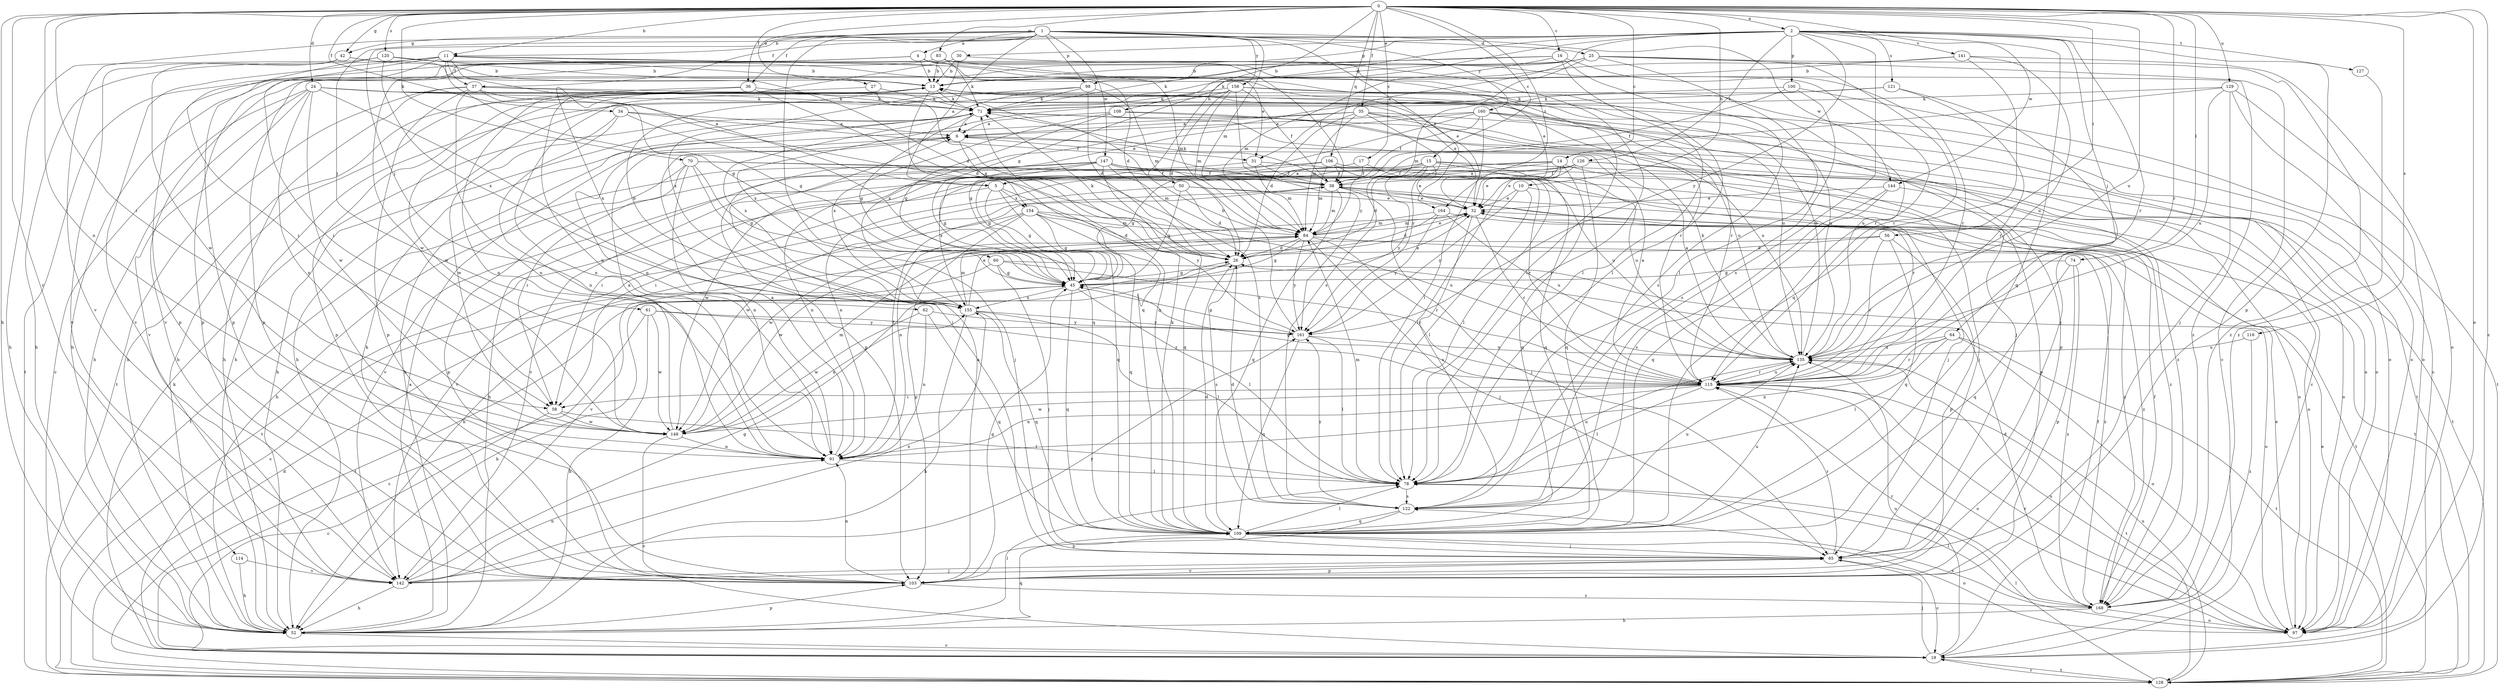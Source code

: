 strict digraph  {
0;
1;
2;
4;
5;
6;
10;
11;
13;
14;
15;
16;
17;
19;
24;
25;
26;
27;
30;
31;
32;
34;
35;
36;
37;
38;
42;
45;
50;
52;
56;
58;
60;
61;
62;
64;
65;
70;
71;
74;
78;
83;
84;
91;
97;
98;
100;
103;
106;
108;
109;
114;
115;
116;
120;
121;
122;
126;
127;
128;
129;
135;
141;
142;
144;
147;
148;
154;
155;
158;
160;
161;
164;
168;
0 -> 2  [label=a];
0 -> 10  [label=b];
0 -> 11  [label=b];
0 -> 14  [label=c];
0 -> 15  [label=c];
0 -> 16  [label=c];
0 -> 17  [label=c];
0 -> 19  [label=c];
0 -> 24  [label=d];
0 -> 27  [label=e];
0 -> 34  [label=f];
0 -> 35  [label=f];
0 -> 36  [label=f];
0 -> 42  [label=g];
0 -> 50  [label=h];
0 -> 52  [label=h];
0 -> 56  [label=i];
0 -> 58  [label=i];
0 -> 70  [label=k];
0 -> 74  [label=l];
0 -> 83  [label=m];
0 -> 91  [label=n];
0 -> 97  [label=o];
0 -> 106  [label=q];
0 -> 114  [label=r];
0 -> 115  [label=r];
0 -> 116  [label=s];
0 -> 120  [label=s];
0 -> 129  [label=u];
0 -> 135  [label=u];
0 -> 144  [label=w];
0 -> 164  [label=z];
1 -> 4  [label=a];
1 -> 5  [label=a];
1 -> 11  [label=b];
1 -> 25  [label=d];
1 -> 36  [label=f];
1 -> 42  [label=g];
1 -> 60  [label=j];
1 -> 61  [label=j];
1 -> 62  [label=j];
1 -> 84  [label=m];
1 -> 98  [label=p];
1 -> 144  [label=w];
1 -> 147  [label=w];
1 -> 158  [label=y];
1 -> 160  [label=y];
1 -> 164  [label=z];
2 -> 30  [label=e];
2 -> 31  [label=e];
2 -> 37  [label=f];
2 -> 45  [label=g];
2 -> 64  [label=j];
2 -> 98  [label=p];
2 -> 100  [label=p];
2 -> 103  [label=p];
2 -> 108  [label=q];
2 -> 109  [label=q];
2 -> 115  [label=r];
2 -> 121  [label=s];
2 -> 122  [label=s];
2 -> 126  [label=t];
2 -> 127  [label=t];
2 -> 141  [label=v];
2 -> 142  [label=v];
2 -> 161  [label=y];
4 -> 13  [label=b];
4 -> 26  [label=d];
4 -> 31  [label=e];
4 -> 103  [label=p];
4 -> 115  [label=r];
4 -> 128  [label=t];
4 -> 148  [label=w];
5 -> 45  [label=g];
5 -> 109  [label=q];
5 -> 128  [label=t];
5 -> 154  [label=x];
5 -> 161  [label=y];
6 -> 31  [label=e];
6 -> 154  [label=x];
10 -> 32  [label=e];
10 -> 78  [label=l];
10 -> 128  [label=t];
10 -> 161  [label=y];
11 -> 5  [label=a];
11 -> 13  [label=b];
11 -> 32  [label=e];
11 -> 37  [label=f];
11 -> 45  [label=g];
11 -> 52  [label=h];
11 -> 58  [label=i];
11 -> 103  [label=p];
11 -> 142  [label=v];
11 -> 168  [label=z];
13 -> 71  [label=k];
13 -> 91  [label=n];
13 -> 103  [label=p];
13 -> 109  [label=q];
13 -> 115  [label=r];
13 -> 135  [label=u];
13 -> 148  [label=w];
14 -> 5  [label=a];
14 -> 32  [label=e];
14 -> 58  [label=i];
14 -> 65  [label=j];
14 -> 78  [label=l];
14 -> 109  [label=q];
14 -> 142  [label=v];
15 -> 5  [label=a];
15 -> 26  [label=d];
15 -> 32  [label=e];
15 -> 38  [label=f];
15 -> 58  [label=i];
15 -> 97  [label=o];
15 -> 109  [label=q];
15 -> 135  [label=u];
15 -> 155  [label=x];
15 -> 161  [label=y];
16 -> 13  [label=b];
16 -> 71  [label=k];
16 -> 78  [label=l];
16 -> 84  [label=m];
16 -> 115  [label=r];
16 -> 122  [label=s];
17 -> 38  [label=f];
17 -> 45  [label=g];
17 -> 78  [label=l];
19 -> 38  [label=f];
19 -> 65  [label=j];
19 -> 71  [label=k];
19 -> 128  [label=t];
19 -> 135  [label=u];
24 -> 19  [label=c];
24 -> 32  [label=e];
24 -> 52  [label=h];
24 -> 65  [label=j];
24 -> 71  [label=k];
24 -> 91  [label=n];
24 -> 115  [label=r];
24 -> 135  [label=u];
24 -> 142  [label=v];
24 -> 148  [label=w];
25 -> 13  [label=b];
25 -> 19  [label=c];
25 -> 71  [label=k];
25 -> 78  [label=l];
25 -> 103  [label=p];
25 -> 115  [label=r];
25 -> 122  [label=s];
25 -> 168  [label=z];
26 -> 45  [label=g];
26 -> 71  [label=k];
26 -> 122  [label=s];
26 -> 128  [label=t];
27 -> 52  [label=h];
27 -> 71  [label=k];
27 -> 122  [label=s];
30 -> 13  [label=b];
30 -> 78  [label=l];
30 -> 91  [label=n];
30 -> 155  [label=x];
31 -> 38  [label=f];
31 -> 52  [label=h];
31 -> 84  [label=m];
31 -> 168  [label=z];
32 -> 84  [label=m];
32 -> 115  [label=r];
32 -> 122  [label=s];
32 -> 148  [label=w];
32 -> 168  [label=z];
34 -> 6  [label=a];
34 -> 38  [label=f];
34 -> 91  [label=n];
34 -> 109  [label=q];
34 -> 148  [label=w];
35 -> 6  [label=a];
35 -> 26  [label=d];
35 -> 52  [label=h];
35 -> 84  [label=m];
35 -> 97  [label=o];
35 -> 135  [label=u];
35 -> 161  [label=y];
35 -> 168  [label=z];
36 -> 26  [label=d];
36 -> 71  [label=k];
36 -> 91  [label=n];
36 -> 155  [label=x];
37 -> 45  [label=g];
37 -> 52  [label=h];
37 -> 71  [label=k];
37 -> 91  [label=n];
37 -> 97  [label=o];
37 -> 103  [label=p];
37 -> 109  [label=q];
37 -> 128  [label=t];
38 -> 32  [label=e];
38 -> 65  [label=j];
38 -> 71  [label=k];
38 -> 84  [label=m];
38 -> 109  [label=q];
38 -> 148  [label=w];
42 -> 13  [label=b];
42 -> 26  [label=d];
42 -> 142  [label=v];
42 -> 148  [label=w];
45 -> 32  [label=e];
45 -> 52  [label=h];
45 -> 78  [label=l];
45 -> 109  [label=q];
45 -> 155  [label=x];
50 -> 26  [label=d];
50 -> 32  [label=e];
50 -> 45  [label=g];
50 -> 142  [label=v];
50 -> 168  [label=z];
52 -> 6  [label=a];
52 -> 13  [label=b];
52 -> 19  [label=c];
52 -> 78  [label=l];
52 -> 103  [label=p];
52 -> 109  [label=q];
56 -> 26  [label=d];
56 -> 103  [label=p];
56 -> 109  [label=q];
56 -> 115  [label=r];
56 -> 142  [label=v];
58 -> 19  [label=c];
58 -> 78  [label=l];
58 -> 148  [label=w];
60 -> 19  [label=c];
60 -> 45  [label=g];
60 -> 65  [label=j];
60 -> 97  [label=o];
60 -> 115  [label=r];
61 -> 19  [label=c];
61 -> 52  [label=h];
61 -> 115  [label=r];
61 -> 148  [label=w];
61 -> 161  [label=y];
62 -> 91  [label=n];
62 -> 109  [label=q];
62 -> 148  [label=w];
62 -> 161  [label=y];
64 -> 78  [label=l];
64 -> 91  [label=n];
64 -> 97  [label=o];
64 -> 115  [label=r];
64 -> 128  [label=t];
64 -> 135  [label=u];
65 -> 19  [label=c];
65 -> 103  [label=p];
65 -> 115  [label=r];
65 -> 142  [label=v];
70 -> 38  [label=f];
70 -> 45  [label=g];
70 -> 52  [label=h];
70 -> 58  [label=i];
70 -> 65  [label=j];
70 -> 91  [label=n];
70 -> 115  [label=r];
71 -> 6  [label=a];
71 -> 45  [label=g];
71 -> 52  [label=h];
71 -> 97  [label=o];
71 -> 155  [label=x];
74 -> 45  [label=g];
74 -> 103  [label=p];
74 -> 109  [label=q];
74 -> 168  [label=z];
78 -> 84  [label=m];
78 -> 122  [label=s];
78 -> 135  [label=u];
83 -> 13  [label=b];
83 -> 38  [label=f];
83 -> 52  [label=h];
83 -> 71  [label=k];
83 -> 78  [label=l];
83 -> 84  [label=m];
83 -> 103  [label=p];
84 -> 26  [label=d];
84 -> 32  [label=e];
84 -> 45  [label=g];
84 -> 65  [label=j];
84 -> 115  [label=r];
84 -> 148  [label=w];
84 -> 161  [label=y];
84 -> 168  [label=z];
91 -> 6  [label=a];
91 -> 38  [label=f];
91 -> 78  [label=l];
97 -> 32  [label=e];
97 -> 115  [label=r];
97 -> 122  [label=s];
97 -> 135  [label=u];
98 -> 26  [label=d];
98 -> 52  [label=h];
98 -> 71  [label=k];
98 -> 84  [label=m];
98 -> 91  [label=n];
100 -> 38  [label=f];
100 -> 71  [label=k];
100 -> 122  [label=s];
100 -> 128  [label=t];
103 -> 6  [label=a];
103 -> 45  [label=g];
103 -> 71  [label=k];
103 -> 91  [label=n];
103 -> 168  [label=z];
106 -> 38  [label=f];
106 -> 45  [label=g];
106 -> 84  [label=m];
106 -> 115  [label=r];
106 -> 128  [label=t];
106 -> 148  [label=w];
108 -> 6  [label=a];
108 -> 19  [label=c];
108 -> 45  [label=g];
108 -> 103  [label=p];
108 -> 155  [label=x];
109 -> 26  [label=d];
109 -> 65  [label=j];
109 -> 71  [label=k];
109 -> 78  [label=l];
109 -> 97  [label=o];
109 -> 135  [label=u];
114 -> 52  [label=h];
114 -> 142  [label=v];
115 -> 6  [label=a];
115 -> 45  [label=g];
115 -> 58  [label=i];
115 -> 78  [label=l];
115 -> 91  [label=n];
115 -> 97  [label=o];
115 -> 128  [label=t];
115 -> 135  [label=u];
115 -> 148  [label=w];
116 -> 135  [label=u];
116 -> 168  [label=z];
120 -> 13  [label=b];
120 -> 32  [label=e];
120 -> 52  [label=h];
120 -> 58  [label=i];
120 -> 78  [label=l];
120 -> 155  [label=x];
121 -> 65  [label=j];
121 -> 71  [label=k];
121 -> 115  [label=r];
121 -> 155  [label=x];
122 -> 26  [label=d];
122 -> 103  [label=p];
122 -> 109  [label=q];
122 -> 135  [label=u];
122 -> 161  [label=y];
126 -> 32  [label=e];
126 -> 38  [label=f];
126 -> 65  [label=j];
126 -> 91  [label=n];
126 -> 103  [label=p];
126 -> 109  [label=q];
126 -> 142  [label=v];
127 -> 168  [label=z];
128 -> 19  [label=c];
128 -> 26  [label=d];
128 -> 32  [label=e];
128 -> 78  [label=l];
128 -> 135  [label=u];
129 -> 19  [label=c];
129 -> 65  [label=j];
129 -> 71  [label=k];
129 -> 84  [label=m];
129 -> 97  [label=o];
129 -> 135  [label=u];
135 -> 6  [label=a];
135 -> 13  [label=b];
135 -> 71  [label=k];
135 -> 115  [label=r];
141 -> 13  [label=b];
141 -> 97  [label=o];
141 -> 109  [label=q];
141 -> 135  [label=u];
141 -> 142  [label=v];
142 -> 45  [label=g];
142 -> 52  [label=h];
142 -> 65  [label=j];
142 -> 91  [label=n];
142 -> 155  [label=x];
142 -> 161  [label=y];
144 -> 32  [label=e];
144 -> 97  [label=o];
144 -> 109  [label=q];
144 -> 122  [label=s];
147 -> 38  [label=f];
147 -> 45  [label=g];
147 -> 84  [label=m];
147 -> 91  [label=n];
147 -> 97  [label=o];
147 -> 103  [label=p];
147 -> 109  [label=q];
147 -> 128  [label=t];
147 -> 135  [label=u];
148 -> 6  [label=a];
148 -> 19  [label=c];
148 -> 84  [label=m];
148 -> 91  [label=n];
148 -> 155  [label=x];
154 -> 26  [label=d];
154 -> 45  [label=g];
154 -> 52  [label=h];
154 -> 84  [label=m];
154 -> 91  [label=n];
154 -> 103  [label=p];
154 -> 109  [label=q];
154 -> 135  [label=u];
155 -> 13  [label=b];
155 -> 32  [label=e];
155 -> 52  [label=h];
155 -> 78  [label=l];
155 -> 84  [label=m];
155 -> 109  [label=q];
155 -> 161  [label=y];
158 -> 26  [label=d];
158 -> 38  [label=f];
158 -> 52  [label=h];
158 -> 71  [label=k];
158 -> 84  [label=m];
158 -> 97  [label=o];
158 -> 135  [label=u];
158 -> 155  [label=x];
158 -> 161  [label=y];
160 -> 6  [label=a];
160 -> 38  [label=f];
160 -> 45  [label=g];
160 -> 65  [label=j];
160 -> 78  [label=l];
160 -> 103  [label=p];
160 -> 128  [label=t];
160 -> 135  [label=u];
161 -> 13  [label=b];
161 -> 45  [label=g];
161 -> 78  [label=l];
161 -> 109  [label=q];
161 -> 135  [label=u];
164 -> 26  [label=d];
164 -> 84  [label=m];
164 -> 128  [label=t];
164 -> 135  [label=u];
164 -> 161  [label=y];
168 -> 26  [label=d];
168 -> 38  [label=f];
168 -> 52  [label=h];
168 -> 78  [label=l];
168 -> 97  [label=o];
168 -> 115  [label=r];
}
